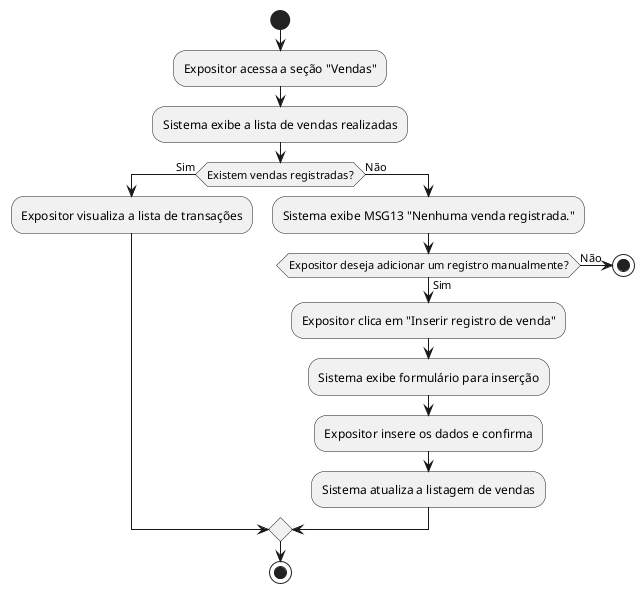 @startuml

start

:Expositor acessa a seção "Vendas";
:Sistema exibe a lista de vendas realizadas;

if (Existem vendas registradas?) then (Sim)
    :Expositor visualiza a lista de transações;
else (Não)
    :Sistema exibe MSG13 "Nenhuma venda registrada.";
    if (Expositor deseja adicionar um registro manualmente?) then (Sim)
        :Expositor clica em "Inserir registro de venda";
        :Sistema exibe formulário para inserção;
        :Expositor insere os dados e confirma;
        :Sistema atualiza a listagem de vendas;
        else (Não)
        stop
    endif
endif

stop

@enduml